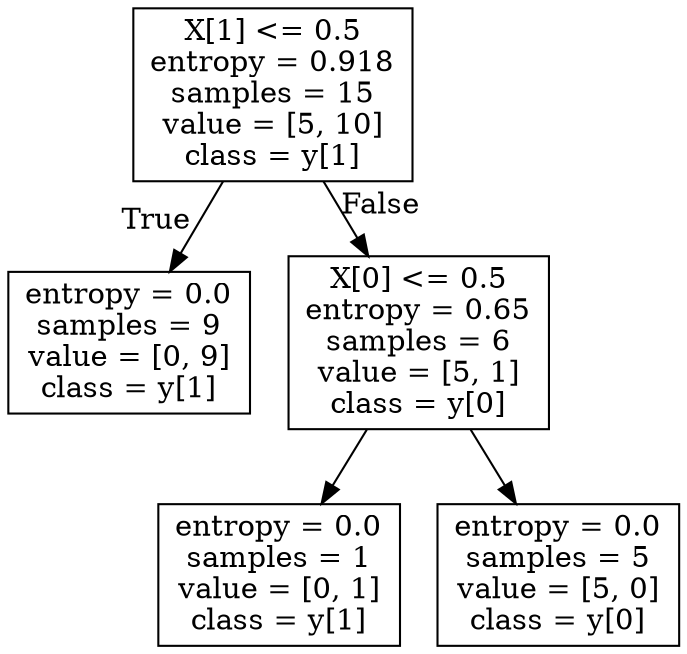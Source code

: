 digraph Tree {
node [shape=box] ;
0 [label="X[1] <= 0.5\nentropy = 0.918\nsamples = 15\nvalue = [5, 10]\nclass = y[1]"] ;
1 [label="entropy = 0.0\nsamples = 9\nvalue = [0, 9]\nclass = y[1]"] ;
0 -> 1 [labeldistance=2.5, labelangle=45, headlabel="True"] ;
2 [label="X[0] <= 0.5\nentropy = 0.65\nsamples = 6\nvalue = [5, 1]\nclass = y[0]"] ;
0 -> 2 [labeldistance=2.5, labelangle=-45, headlabel="False"] ;
3 [label="entropy = 0.0\nsamples = 1\nvalue = [0, 1]\nclass = y[1]"] ;
2 -> 3 ;
4 [label="entropy = 0.0\nsamples = 5\nvalue = [5, 0]\nclass = y[0]"] ;
2 -> 4 ;
}
